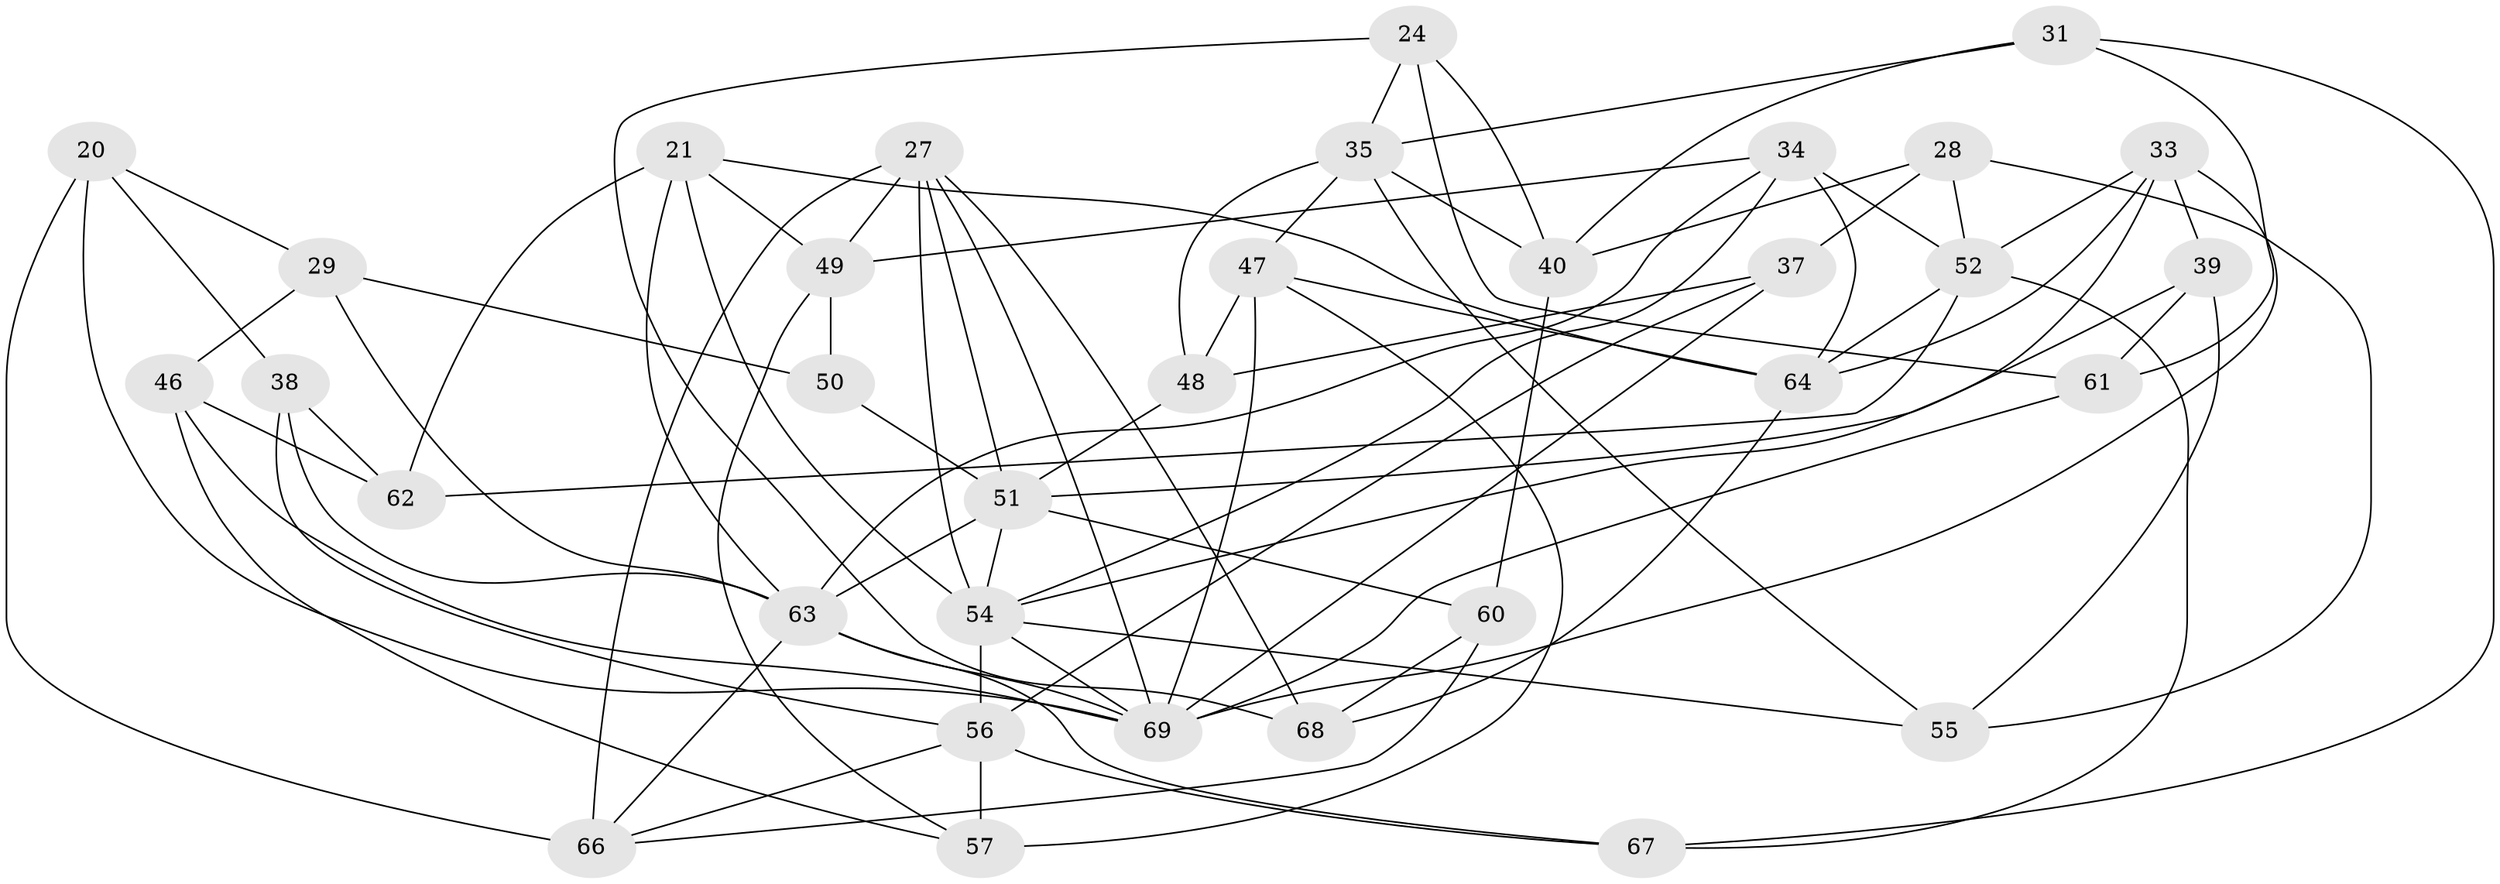 // original degree distribution, {4: 1.0}
// Generated by graph-tools (version 1.1) at 2025/58/03/09/25 04:58:00]
// undirected, 34 vertices, 84 edges
graph export_dot {
graph [start="1"]
  node [color=gray90,style=filled];
  20;
  21 [super="+12"];
  24;
  27 [super="+2+19+6"];
  28 [super="+17"];
  29;
  31;
  33 [super="+8"];
  34 [super="+15"];
  35 [super="+18"];
  37;
  38;
  39 [super="+26"];
  40 [super="+36"];
  46;
  47 [super="+13"];
  48;
  49 [super="+42"];
  50;
  51 [super="+16+44"];
  52 [super="+25"];
  54 [super="+10+32+53"];
  55;
  56 [super="+3+5"];
  57 [super="+9"];
  60;
  61;
  62;
  63 [super="+41"];
  64 [super="+58+30"];
  66 [super="+22"];
  67;
  68;
  69 [super="+59+65"];
  20 -- 69;
  20 -- 29;
  20 -- 66;
  20 -- 38;
  21 -- 62;
  21 -- 49;
  21 -- 54 [weight=3];
  21 -- 63;
  21 -- 64 [weight=2];
  24 -- 68;
  24 -- 61;
  24 -- 40;
  24 -- 35;
  27 -- 49;
  27 -- 66 [weight=2];
  27 -- 68;
  27 -- 54 [weight=3];
  27 -- 69 [weight=2];
  27 -- 51;
  28 -- 52 [weight=2];
  28 -- 37;
  28 -- 40 [weight=2];
  28 -- 55;
  29 -- 46;
  29 -- 50;
  29 -- 63;
  31 -- 35;
  31 -- 67;
  31 -- 61;
  31 -- 40;
  33 -- 64;
  33 -- 39 [weight=2];
  33 -- 52 [weight=2];
  33 -- 54;
  33 -- 69 [weight=2];
  34 -- 52;
  34 -- 64 [weight=2];
  34 -- 49;
  34 -- 54;
  34 -- 63;
  35 -- 48;
  35 -- 40;
  35 -- 55;
  35 -- 47;
  37 -- 48;
  37 -- 56;
  37 -- 69;
  38 -- 62;
  38 -- 63;
  38 -- 56;
  39 -- 55;
  39 -- 51 [weight=2];
  39 -- 61;
  40 -- 60;
  46 -- 57;
  46 -- 62;
  46 -- 69;
  47 -- 57 [weight=2];
  47 -- 48;
  47 -- 64;
  47 -- 69;
  48 -- 51;
  49 -- 50 [weight=2];
  49 -- 57;
  50 -- 51;
  51 -- 54;
  51 -- 60;
  51 -- 63;
  52 -- 67;
  52 -- 62;
  52 -- 64;
  54 -- 56 [weight=2];
  54 -- 69 [weight=2];
  54 -- 55;
  56 -- 67;
  56 -- 57 [weight=2];
  56 -- 66;
  60 -- 68;
  60 -- 66;
  61 -- 69;
  63 -- 66;
  63 -- 67;
  63 -- 69;
  64 -- 68;
}
